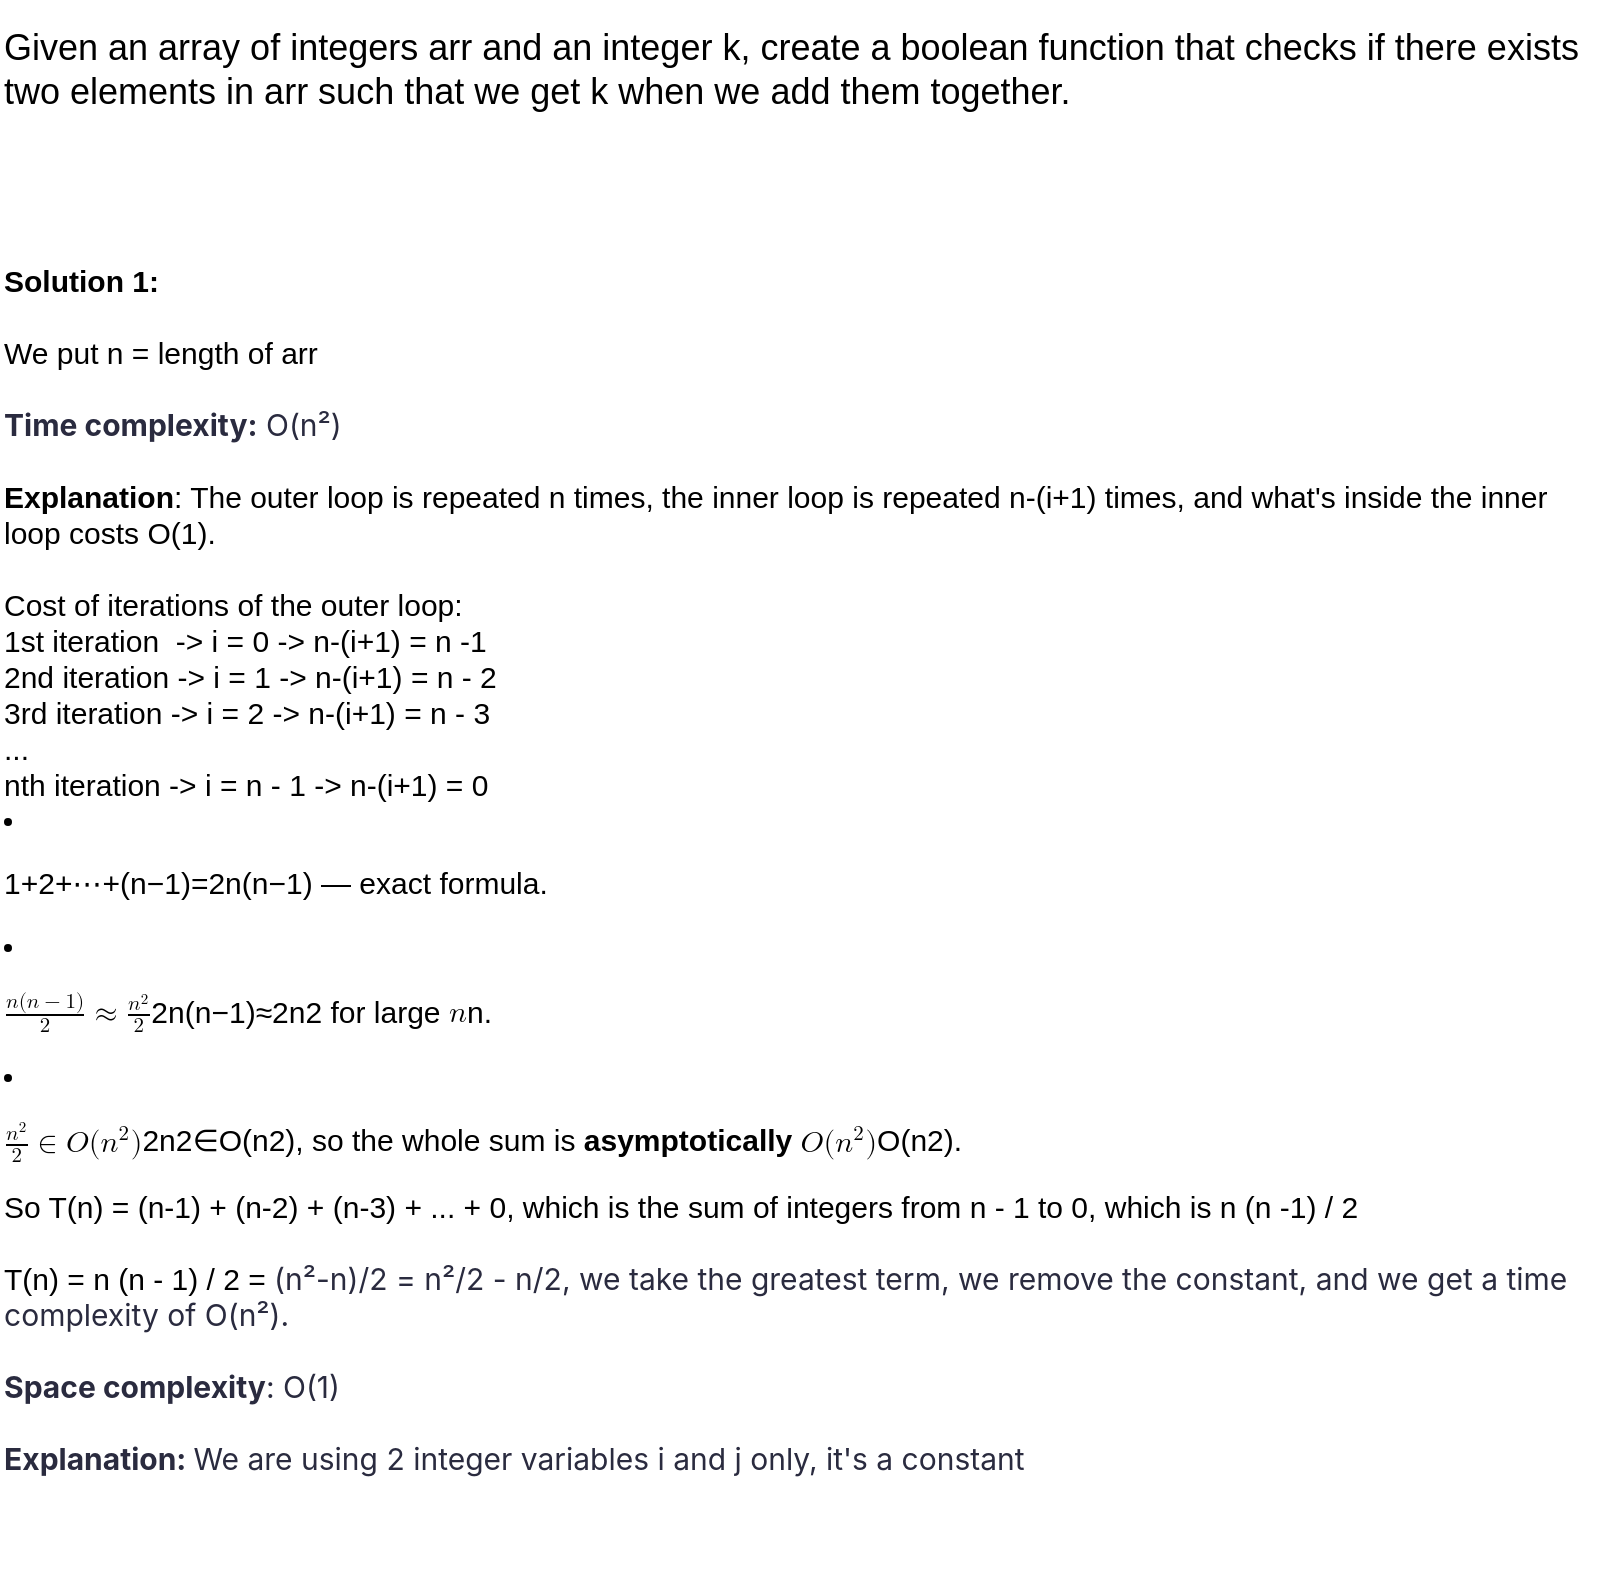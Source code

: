 <mxfile version="28.1.1">
  <diagram name="Page-1" id="c1k9xSP03Svk2DgoVO_R">
    <mxGraphModel dx="1853" dy="734" grid="1" gridSize="10" guides="1" tooltips="1" connect="1" arrows="1" fold="1" page="1" pageScale="1" pageWidth="850" pageHeight="1100" math="0" shadow="0">
      <root>
        <mxCell id="0" />
        <mxCell id="1" parent="0" />
        <mxCell id="HvRxfJUMSGr-kj_1jJm4-1" value="&lt;div&gt;&lt;font style=&quot;font-size: 18px;&quot;&gt;Given an array of integers arr and an integer k, create a boolean function that checks if there exists two elements in arr such &lt;font&gt;that we get k when we add them together.&lt;/font&gt;&lt;br&gt;&lt;/font&gt;&lt;/div&gt;" style="text;html=1;align=left;verticalAlign=middle;whiteSpace=wrap;rounded=0;fontSize=14;" vertex="1" parent="1">
          <mxGeometry x="40" y="50" width="800" height="70" as="geometry" />
        </mxCell>
        <mxCell id="HvRxfJUMSGr-kj_1jJm4-2" value="&lt;div&gt;&lt;font style=&quot;font-size: 15px;&quot;&gt;&lt;b&gt;Solution 1:&lt;/b&gt;&lt;/font&gt;&lt;/div&gt;&lt;div&gt;&lt;font style=&quot;font-size: 15px;&quot;&gt;&lt;br&gt;&lt;/font&gt;&lt;/div&gt;&lt;div&gt;&lt;font style=&quot;font-size: 15px;&quot;&gt;We put n = length of arr&lt;/font&gt;&lt;/div&gt;&lt;div&gt;&lt;font style=&quot;font-size: 15px;&quot;&gt;&lt;br&gt;&lt;/font&gt;&lt;/div&gt;&lt;div&gt;&lt;font style=&quot;font-size: 15px;&quot;&gt;&lt;strong style=&quot;box-sizing: border-box; margin: 0px; padding: 0px; color: oklch(0.297 0.036 281.74); font-family: &amp;quot;Udemy Sans&amp;quot;, Vazirmatn, &amp;quot;SF Pro Text&amp;quot;, -apple-system, BlinkMacSystemFont, Roboto, &amp;quot;Segoe UI&amp;quot;, Helvetica, Arial, sans-serif, &amp;quot;Apple Color Emoji&amp;quot;, &amp;quot;Segoe UI Emoji&amp;quot;, &amp;quot;Segoe UI Symbol&amp;quot;; font-style: normal; font-variant-ligatures: normal; font-variant-caps: normal; letter-spacing: normal; text-align: start; text-indent: 0px; text-transform: none; word-spacing: 0px; -webkit-text-stroke-width: 0px; white-space: normal; background-color: oklch(1 0 0); text-decoration-thickness: initial; text-decoration-style: initial; text-decoration-color: initial;&quot;&gt;Time complexity:&lt;/strong&gt;&lt;span style=&quot;color: oklch(0.297 0.036 281.74); font-family: &amp;quot;Udemy Sans&amp;quot;, Vazirmatn, &amp;quot;SF Pro Text&amp;quot;, -apple-system, BlinkMacSystemFont, Roboto, &amp;quot;Segoe UI&amp;quot;, Helvetica, Arial, sans-serif, &amp;quot;Apple Color Emoji&amp;quot;, &amp;quot;Segoe UI Emoji&amp;quot;, &amp;quot;Segoe UI Symbol&amp;quot;; font-style: normal; font-variant-ligatures: normal; font-variant-caps: normal; font-weight: 400; letter-spacing: normal; text-align: start; text-indent: 0px; text-transform: none; word-spacing: 0px; -webkit-text-stroke-width: 0px; white-space: normal; background-color: oklch(1 0 0); text-decoration-thickness: initial; text-decoration-style: initial; text-decoration-color: initial; display: inline !important; float: none;&quot;&gt;&lt;span&gt;&amp;nbsp;&lt;/span&gt;O(n²)&lt;/span&gt;&lt;/font&gt;&lt;/div&gt;&lt;div&gt;&lt;font style=&quot;font-size: 15px;&quot;&gt;&lt;span style=&quot;color: oklch(0.297 0.036 281.74); font-family: &amp;quot;Udemy Sans&amp;quot;, Vazirmatn, &amp;quot;SF Pro Text&amp;quot;, -apple-system, BlinkMacSystemFont, Roboto, &amp;quot;Segoe UI&amp;quot;, Helvetica, Arial, sans-serif, &amp;quot;Apple Color Emoji&amp;quot;, &amp;quot;Segoe UI Emoji&amp;quot;, &amp;quot;Segoe UI Symbol&amp;quot;; font-style: normal; font-variant-ligatures: normal; font-variant-caps: normal; font-weight: 400; letter-spacing: normal; text-align: start; text-indent: 0px; text-transform: none; word-spacing: 0px; -webkit-text-stroke-width: 0px; white-space: normal; background-color: oklch(1 0 0); text-decoration-thickness: initial; text-decoration-style: initial; text-decoration-color: initial; display: inline !important; float: none;&quot;&gt;&lt;br&gt;&lt;/span&gt;&lt;/font&gt;&lt;/div&gt;&lt;div&gt;&lt;font style=&quot;font-size: 15px;&quot;&gt;&lt;b&gt;Explanation&lt;/b&gt;: The outer loop is repeated n times, the inner loop is repeated n-(i+1) times, and what&#39;s inside the inner loop costs O(1).&lt;/font&gt;&lt;/div&gt;&lt;div&gt;&lt;font style=&quot;font-size: 15px;&quot;&gt;&lt;br&gt;&lt;/font&gt;&lt;/div&gt;&lt;div&gt;&lt;font style=&quot;font-size: 15px;&quot;&gt;Cost of iterations of the outer loop:&lt;/font&gt;&lt;/div&gt;&lt;div&gt;&lt;font style=&quot;font-size: 15px;&quot;&gt;1st iteration&amp;nbsp; -&amp;gt; i = 0 -&amp;gt; n-(i+1) = n -1 &lt;br&gt;&lt;/font&gt;&lt;/div&gt;&lt;div&gt;&lt;font style=&quot;font-size: 15px;&quot;&gt;2nd iteration -&amp;gt; i = 1 -&amp;gt; n-(i+1) = n - 2&lt;/font&gt;&lt;/div&gt;&lt;div&gt;&lt;font style=&quot;font-size: 15px;&quot;&gt;3rd iteration -&amp;gt; i = 2 -&amp;gt; n-(i+1) = n - 3 &lt;br&gt;&lt;/font&gt;&lt;/div&gt;&lt;div&gt;&lt;font style=&quot;font-size: 15px;&quot;&gt;...&lt;/font&gt;&lt;/div&gt;&lt;div&gt;&lt;font style=&quot;font-size: 15px;&quot;&gt;nth iteration -&amp;gt; i = n - 1 -&amp;gt; n-(i+1) = 0&lt;/font&gt;&lt;/div&gt;&lt;div&gt;&lt;li data-end=&quot;1080&quot; data-start=&quot;1015&quot;&gt;&lt;p data-end=&quot;1080&quot; data-start=&quot;1017&quot;&gt;&lt;font style=&quot;font-size: 15px;&quot;&gt;&lt;span class=&quot;katex&quot;&gt;&lt;span aria-hidden=&quot;true&quot; class=&quot;katex-html&quot;&gt;&lt;span class=&quot;base&quot;&gt;&lt;span class=&quot;mord&quot;&gt;1&lt;/span&gt;&lt;span class=&quot;mspace&quot;&gt;&lt;/span&gt;&lt;span class=&quot;mbin&quot;&gt;+&lt;/span&gt;&lt;span class=&quot;mspace&quot;&gt;&lt;/span&gt;&lt;/span&gt;&lt;span class=&quot;base&quot;&gt;&lt;span class=&quot;strut&quot;&gt;&lt;/span&gt;&lt;span class=&quot;mord&quot;&gt;2&lt;/span&gt;&lt;span class=&quot;mspace&quot;&gt;&lt;/span&gt;&lt;span class=&quot;mbin&quot;&gt;+&lt;/span&gt;&lt;span class=&quot;mspace&quot;&gt;&lt;/span&gt;&lt;/span&gt;&lt;span class=&quot;base&quot;&gt;&lt;span class=&quot;strut&quot;&gt;&lt;/span&gt;&lt;span class=&quot;minner&quot;&gt;⋯&lt;/span&gt;&lt;span class=&quot;mspace&quot;&gt;&lt;/span&gt;&lt;span class=&quot;mbin&quot;&gt;+&lt;/span&gt;&lt;span class=&quot;mspace&quot;&gt;&lt;/span&gt;&lt;/span&gt;&lt;span class=&quot;base&quot;&gt;&lt;span class=&quot;strut&quot;&gt;&lt;/span&gt;&lt;span class=&quot;mopen&quot;&gt;(&lt;/span&gt;&lt;span class=&quot;mord mathnormal&quot;&gt;n&lt;/span&gt;&lt;span class=&quot;mspace&quot;&gt;&lt;/span&gt;&lt;span class=&quot;mbin&quot;&gt;−&lt;/span&gt;&lt;span class=&quot;mspace&quot;&gt;&lt;/span&gt;&lt;/span&gt;&lt;span class=&quot;base&quot;&gt;&lt;span class=&quot;strut&quot;&gt;&lt;/span&gt;&lt;span class=&quot;mord&quot;&gt;1&lt;/span&gt;&lt;span class=&quot;mclose&quot;&gt;)&lt;/span&gt;&lt;span class=&quot;mspace&quot;&gt;&lt;/span&gt;&lt;span class=&quot;mrel&quot;&gt;=&lt;/span&gt;&lt;span class=&quot;mspace&quot;&gt;&lt;/span&gt;&lt;/span&gt;&lt;span class=&quot;base&quot;&gt;&lt;span class=&quot;strut&quot;&gt;&lt;/span&gt;&lt;span class=&quot;mord&quot;&gt;&lt;span class=&quot;mopen nulldelimiter&quot;&gt;&lt;/span&gt;&lt;span class=&quot;mfrac&quot;&gt;&lt;span class=&quot;vlist-t vlist-t2&quot;&gt;&lt;span class=&quot;vlist-r&quot;&gt;&lt;span class=&quot;vlist&quot;&gt;&lt;span&gt;&lt;span class=&quot;pstrut&quot;&gt;&lt;/span&gt;&lt;span class=&quot;sizing reset-size6 size3 mtight&quot;&gt;&lt;span class=&quot;mord mtight&quot;&gt;&lt;span class=&quot;mord mtight&quot;&gt;2&lt;/span&gt;&lt;/span&gt;&lt;/span&gt;&lt;/span&gt;&lt;span&gt;&lt;span class=&quot;pstrut&quot;&gt;&lt;/span&gt;&lt;span class=&quot;frac-line&quot;&gt;&lt;/span&gt;&lt;/span&gt;&lt;span&gt;&lt;span class=&quot;pstrut&quot;&gt;&lt;/span&gt;&lt;span class=&quot;sizing reset-size6 size3 mtight&quot;&gt;&lt;span class=&quot;mord mtight&quot;&gt;&lt;span class=&quot;mord mathnormal mtight&quot;&gt;n&lt;/span&gt;&lt;span class=&quot;mopen mtight&quot;&gt;(&lt;/span&gt;&lt;span class=&quot;mord mathnormal mtight&quot;&gt;n&lt;/span&gt;&lt;span class=&quot;mbin mtight&quot;&gt;−&lt;/span&gt;&lt;span class=&quot;mord mtight&quot;&gt;1&lt;/span&gt;&lt;span class=&quot;mclose mtight&quot;&gt;)&lt;/span&gt;&lt;/span&gt;&lt;/span&gt;&lt;/span&gt;&lt;/span&gt;&lt;span class=&quot;vlist-s&quot;&gt;​&lt;/span&gt;&lt;/span&gt;&lt;span class=&quot;vlist-r&quot;&gt;&lt;span class=&quot;vlist&quot;&gt;&lt;span&gt;&lt;/span&gt;&lt;/span&gt;&lt;/span&gt;&lt;/span&gt;&lt;/span&gt;&lt;span class=&quot;mclose nulldelimiter&quot;&gt;&lt;/span&gt;&lt;/span&gt;&lt;/span&gt;&lt;/span&gt;&lt;/span&gt; — exact formula.&lt;/font&gt;&lt;/p&gt;&lt;/li&gt;&lt;li data-end=&quot;1146&quot; data-start=&quot;1081&quot;&gt;&lt;p data-end=&quot;1146&quot; data-start=&quot;1083&quot;&gt;&lt;font style=&quot;font-size: 15px;&quot;&gt;&lt;span class=&quot;katex&quot;&gt;&lt;span class=&quot;katex-mathml&quot;&gt;&lt;math xmlns=&quot;http://www.w3.org/1998/Math/MathML&quot;&gt;&lt;mrow&gt;&lt;mfrac&gt;&lt;mrow&gt;&lt;mi&gt;n&lt;/mi&gt;&lt;mo stretchy=&quot;false&quot;&gt;(&lt;/mo&gt;&lt;mi&gt;n&lt;/mi&gt;&lt;mo&gt;−&lt;/mo&gt;&lt;mn&gt;1&lt;/mn&gt;&lt;mo stretchy=&quot;false&quot;&gt;)&lt;/mo&gt;&lt;/mrow&gt;&lt;mn&gt;2&lt;/mn&gt;&lt;/mfrac&gt;&lt;mo&gt;≈&lt;/mo&gt;&lt;mfrac&gt;&lt;msup&gt;&lt;mi&gt;n&lt;/mi&gt;&lt;mn&gt;2&lt;/mn&gt;&lt;/msup&gt;&lt;mn&gt;2&lt;/mn&gt;&lt;/mfrac&gt;&lt;/mrow&gt;\frac{n(n-1)}{2} \approx \frac{n^2}{2}&lt;/math&gt;&lt;/span&gt;&lt;span aria-hidden=&quot;true&quot; class=&quot;katex-html&quot;&gt;&lt;span class=&quot;base&quot;&gt;&lt;span class=&quot;strut&quot;&gt;&lt;/span&gt;&lt;span class=&quot;mord&quot;&gt;&lt;span class=&quot;mopen nulldelimiter&quot;&gt;&lt;/span&gt;&lt;span class=&quot;mfrac&quot;&gt;&lt;span class=&quot;vlist-t vlist-t2&quot;&gt;&lt;span class=&quot;vlist-r&quot;&gt;&lt;span class=&quot;vlist&quot;&gt;&lt;span&gt;&lt;span class=&quot;pstrut&quot;&gt;&lt;/span&gt;&lt;span class=&quot;sizing reset-size6 size3 mtight&quot;&gt;&lt;span class=&quot;mord mtight&quot;&gt;&lt;span class=&quot;mord mtight&quot;&gt;2&lt;/span&gt;&lt;/span&gt;&lt;/span&gt;&lt;/span&gt;&lt;span&gt;&lt;span class=&quot;pstrut&quot;&gt;&lt;/span&gt;&lt;span class=&quot;frac-line&quot;&gt;&lt;/span&gt;&lt;/span&gt;&lt;span&gt;&lt;span class=&quot;pstrut&quot;&gt;&lt;/span&gt;&lt;span class=&quot;sizing reset-size6 size3 mtight&quot;&gt;&lt;span class=&quot;mord mtight&quot;&gt;&lt;span class=&quot;mord mathnormal mtight&quot;&gt;n&lt;/span&gt;&lt;span class=&quot;mopen mtight&quot;&gt;(&lt;/span&gt;&lt;span class=&quot;mord mathnormal mtight&quot;&gt;n&lt;/span&gt;&lt;span class=&quot;mbin mtight&quot;&gt;−&lt;/span&gt;&lt;span class=&quot;mord mtight&quot;&gt;1&lt;/span&gt;&lt;span class=&quot;mclose mtight&quot;&gt;)&lt;/span&gt;&lt;/span&gt;&lt;/span&gt;&lt;/span&gt;&lt;/span&gt;&lt;span class=&quot;vlist-s&quot;&gt;​&lt;/span&gt;&lt;/span&gt;&lt;span class=&quot;vlist-r&quot;&gt;&lt;span class=&quot;vlist&quot;&gt;&lt;span&gt;&lt;/span&gt;&lt;/span&gt;&lt;/span&gt;&lt;/span&gt;&lt;/span&gt;&lt;span class=&quot;mclose nulldelimiter&quot;&gt;&lt;/span&gt;&lt;/span&gt;&lt;span class=&quot;mspace&quot;&gt;&lt;/span&gt;&lt;span class=&quot;mrel&quot;&gt;≈&lt;/span&gt;&lt;span class=&quot;mspace&quot;&gt;&lt;/span&gt;&lt;/span&gt;&lt;span class=&quot;base&quot;&gt;&lt;span class=&quot;strut&quot;&gt;&lt;/span&gt;&lt;span class=&quot;mord&quot;&gt;&lt;span class=&quot;mopen nulldelimiter&quot;&gt;&lt;/span&gt;&lt;span class=&quot;mfrac&quot;&gt;&lt;span class=&quot;vlist-t vlist-t2&quot;&gt;&lt;span class=&quot;vlist-r&quot;&gt;&lt;span class=&quot;vlist&quot;&gt;&lt;span&gt;&lt;span class=&quot;pstrut&quot;&gt;&lt;/span&gt;&lt;span class=&quot;sizing reset-size6 size3 mtight&quot;&gt;&lt;span class=&quot;mord mtight&quot;&gt;&lt;span class=&quot;mord mtight&quot;&gt;2&lt;/span&gt;&lt;/span&gt;&lt;/span&gt;&lt;/span&gt;&lt;span&gt;&lt;span class=&quot;pstrut&quot;&gt;&lt;/span&gt;&lt;span class=&quot;frac-line&quot;&gt;&lt;/span&gt;&lt;/span&gt;&lt;span&gt;&lt;span class=&quot;pstrut&quot;&gt;&lt;/span&gt;&lt;span class=&quot;sizing reset-size6 size3 mtight&quot;&gt;&lt;span class=&quot;mord mtight&quot;&gt;&lt;span class=&quot;mord mtight&quot;&gt;&lt;span class=&quot;mord mathnormal mtight&quot;&gt;n&lt;/span&gt;&lt;span class=&quot;msupsub&quot;&gt;&lt;span class=&quot;vlist-t&quot;&gt;&lt;span class=&quot;vlist-r&quot;&gt;&lt;span class=&quot;vlist&quot;&gt;&lt;span&gt;&lt;span class=&quot;pstrut&quot;&gt;&lt;/span&gt;&lt;span class=&quot;sizing reset-size3 size1 mtight&quot;&gt;&lt;span class=&quot;mord mtight&quot;&gt;2&lt;/span&gt;&lt;/span&gt;&lt;/span&gt;&lt;/span&gt;&lt;/span&gt;&lt;/span&gt;&lt;/span&gt;&lt;/span&gt;&lt;/span&gt;&lt;/span&gt;&lt;/span&gt;&lt;/span&gt;&lt;span class=&quot;vlist-s&quot;&gt;​&lt;/span&gt;&lt;/span&gt;&lt;span class=&quot;vlist-r&quot;&gt;&lt;span class=&quot;vlist&quot;&gt;&lt;span&gt;&lt;/span&gt;&lt;/span&gt;&lt;/span&gt;&lt;/span&gt;&lt;/span&gt;&lt;span class=&quot;mclose nulldelimiter&quot;&gt;&lt;/span&gt;&lt;/span&gt;&lt;/span&gt;&lt;/span&gt;&lt;/span&gt; for large &lt;span class=&quot;katex&quot;&gt;&lt;span class=&quot;katex-mathml&quot;&gt;&lt;math xmlns=&quot;http://www.w3.org/1998/Math/MathML&quot;&gt;&lt;mrow&gt;&lt;mi&gt;n&lt;/mi&gt;&lt;/mrow&gt;n&lt;/math&gt;&lt;/span&gt;&lt;span aria-hidden=&quot;true&quot; class=&quot;katex-html&quot;&gt;&lt;span class=&quot;base&quot;&gt;&lt;span class=&quot;strut&quot;&gt;&lt;/span&gt;&lt;span class=&quot;mord mathnormal&quot;&gt;n&lt;/span&gt;&lt;/span&gt;&lt;/span&gt;&lt;/span&gt;.&lt;/font&gt;&lt;/p&gt;&lt;/li&gt;&lt;li data-end=&quot;1233&quot; data-start=&quot;1147&quot;&gt;&lt;p data-end=&quot;1233&quot; data-start=&quot;1149&quot;&gt;&lt;font style=&quot;font-size: 15px;&quot;&gt;&lt;span class=&quot;katex&quot;&gt;&lt;span class=&quot;katex-mathml&quot;&gt;&lt;math xmlns=&quot;http://www.w3.org/1998/Math/MathML&quot;&gt;&lt;mrow&gt;&lt;mfrac&gt;&lt;msup&gt;&lt;mi&gt;n&lt;/mi&gt;&lt;mn&gt;2&lt;/mn&gt;&lt;/msup&gt;&lt;mn&gt;2&lt;/mn&gt;&lt;/mfrac&gt;&lt;mo&gt;∈&lt;/mo&gt;&lt;mi&gt;O&lt;/mi&gt;&lt;mo stretchy=&quot;false&quot;&gt;(&lt;/mo&gt;&lt;msup&gt;&lt;mi&gt;n&lt;/mi&gt;&lt;mn&gt;2&lt;/mn&gt;&lt;/msup&gt;&lt;mo stretchy=&quot;false&quot;&gt;)&lt;/mo&gt;&lt;/mrow&gt;\frac{n^2}{2} \in O(n^2)&lt;/math&gt;&lt;/span&gt;&lt;span aria-hidden=&quot;true&quot; class=&quot;katex-html&quot;&gt;&lt;span class=&quot;base&quot;&gt;&lt;span class=&quot;strut&quot;&gt;&lt;/span&gt;&lt;span class=&quot;mord&quot;&gt;&lt;span class=&quot;mopen nulldelimiter&quot;&gt;&lt;/span&gt;&lt;span class=&quot;mfrac&quot;&gt;&lt;span class=&quot;vlist-t vlist-t2&quot;&gt;&lt;span class=&quot;vlist-r&quot;&gt;&lt;span class=&quot;vlist&quot;&gt;&lt;span&gt;&lt;span class=&quot;pstrut&quot;&gt;&lt;/span&gt;&lt;span class=&quot;sizing reset-size6 size3 mtight&quot;&gt;&lt;span class=&quot;mord mtight&quot;&gt;&lt;span class=&quot;mord mtight&quot;&gt;2&lt;/span&gt;&lt;/span&gt;&lt;/span&gt;&lt;/span&gt;&lt;span&gt;&lt;span class=&quot;pstrut&quot;&gt;&lt;/span&gt;&lt;span class=&quot;frac-line&quot;&gt;&lt;/span&gt;&lt;/span&gt;&lt;span&gt;&lt;span class=&quot;pstrut&quot;&gt;&lt;/span&gt;&lt;span class=&quot;sizing reset-size6 size3 mtight&quot;&gt;&lt;span class=&quot;mord mtight&quot;&gt;&lt;span class=&quot;mord mtight&quot;&gt;&lt;span class=&quot;mord mathnormal mtight&quot;&gt;n&lt;/span&gt;&lt;span class=&quot;msupsub&quot;&gt;&lt;span class=&quot;vlist-t&quot;&gt;&lt;span class=&quot;vlist-r&quot;&gt;&lt;span class=&quot;vlist&quot;&gt;&lt;span&gt;&lt;span class=&quot;pstrut&quot;&gt;&lt;/span&gt;&lt;span class=&quot;sizing reset-size3 size1 mtight&quot;&gt;&lt;span class=&quot;mord mtight&quot;&gt;2&lt;/span&gt;&lt;/span&gt;&lt;/span&gt;&lt;/span&gt;&lt;/span&gt;&lt;/span&gt;&lt;/span&gt;&lt;/span&gt;&lt;/span&gt;&lt;/span&gt;&lt;/span&gt;&lt;/span&gt;&lt;span class=&quot;vlist-s&quot;&gt;​&lt;/span&gt;&lt;/span&gt;&lt;span class=&quot;vlist-r&quot;&gt;&lt;span class=&quot;vlist&quot;&gt;&lt;span&gt;&lt;/span&gt;&lt;/span&gt;&lt;/span&gt;&lt;/span&gt;&lt;/span&gt;&lt;span class=&quot;mclose nulldelimiter&quot;&gt;&lt;/span&gt;&lt;/span&gt;&lt;span class=&quot;mspace&quot;&gt;&lt;/span&gt;&lt;span class=&quot;mrel&quot;&gt;∈&lt;/span&gt;&lt;span class=&quot;mspace&quot;&gt;&lt;/span&gt;&lt;/span&gt;&lt;span class=&quot;base&quot;&gt;&lt;span class=&quot;strut&quot;&gt;&lt;/span&gt;&lt;span class=&quot;mord mathnormal&quot;&gt;O&lt;/span&gt;&lt;span class=&quot;mopen&quot;&gt;(&lt;/span&gt;&lt;span class=&quot;mord&quot;&gt;&lt;span class=&quot;mord mathnormal&quot;&gt;n&lt;/span&gt;&lt;span class=&quot;msupsub&quot;&gt;&lt;span class=&quot;vlist-t&quot;&gt;&lt;span class=&quot;vlist-r&quot;&gt;&lt;span class=&quot;vlist&quot;&gt;&lt;span&gt;&lt;span class=&quot;pstrut&quot;&gt;&lt;/span&gt;&lt;span class=&quot;sizing reset-size6 size3 mtight&quot;&gt;&lt;span class=&quot;mord mtight&quot;&gt;2&lt;/span&gt;&lt;/span&gt;&lt;/span&gt;&lt;/span&gt;&lt;/span&gt;&lt;/span&gt;&lt;/span&gt;&lt;/span&gt;&lt;span class=&quot;mclose&quot;&gt;)&lt;/span&gt;&lt;/span&gt;&lt;/span&gt;&lt;/span&gt;, so the whole sum is &lt;strong data-end=&quot;1219&quot; data-start=&quot;1201&quot;&gt;asymptotically&lt;/strong&gt; &lt;span class=&quot;katex&quot;&gt;&lt;span class=&quot;katex-mathml&quot;&gt;&lt;math xmlns=&quot;http://www.w3.org/1998/Math/MathML&quot;&gt;&lt;mrow&gt;&lt;mi&gt;O&lt;/mi&gt;&lt;mo stretchy=&quot;false&quot;&gt;(&lt;/mo&gt;&lt;msup&gt;&lt;mi&gt;n&lt;/mi&gt;&lt;mn&gt;2&lt;/mn&gt;&lt;/msup&gt;&lt;mo stretchy=&quot;false&quot;&gt;)&lt;/mo&gt;&lt;/mrow&gt;O(n^2)&lt;/math&gt;&lt;/span&gt;&lt;span aria-hidden=&quot;true&quot; class=&quot;katex-html&quot;&gt;&lt;span class=&quot;base&quot;&gt;&lt;span class=&quot;strut&quot;&gt;&lt;/span&gt;&lt;span class=&quot;mord mathnormal&quot;&gt;O&lt;/span&gt;&lt;span class=&quot;mopen&quot;&gt;(&lt;/span&gt;&lt;span class=&quot;mord&quot;&gt;&lt;span class=&quot;mord mathnormal&quot;&gt;n&lt;/span&gt;&lt;span class=&quot;msupsub&quot;&gt;&lt;span class=&quot;vlist-t&quot;&gt;&lt;span class=&quot;vlist-r&quot;&gt;&lt;span class=&quot;vlist&quot;&gt;&lt;span&gt;&lt;span class=&quot;pstrut&quot;&gt;&lt;/span&gt;&lt;span class=&quot;sizing reset-size6 size3 mtight&quot;&gt;&lt;span class=&quot;mord mtight&quot;&gt;2&lt;/span&gt;&lt;/span&gt;&lt;/span&gt;&lt;/span&gt;&lt;/span&gt;&lt;/span&gt;&lt;/span&gt;&lt;/span&gt;&lt;span class=&quot;mclose&quot;&gt;)&lt;/span&gt;&lt;/span&gt;&lt;/span&gt;&lt;/span&gt;.&lt;/font&gt;&lt;/p&gt;&lt;/li&gt;&lt;/div&gt;&lt;div&gt;&lt;font style=&quot;font-size: 15px;&quot;&gt;So T(n) = (n-1) + (n-2) + (n-3) + ... + 0, which is the sum of integers from n - 1 to 0, which is n (n -1) / 2&lt;/font&gt;&lt;/div&gt;&lt;div&gt;&lt;font style=&quot;font-size: 15px;&quot;&gt;&lt;br&gt;&lt;/font&gt;&lt;/div&gt;&lt;div&gt;&lt;font style=&quot;font-size: 15px;&quot;&gt;T(n) = n (n - 1) / 2 = &lt;font&gt;&lt;span style=&quot;color: oklch(0.297 0.036 281.74); font-family: &amp;quot;Udemy Sans&amp;quot;, Vazirmatn, &amp;quot;SF Pro Text&amp;quot;, -apple-system, BlinkMacSystemFont, Roboto, &amp;quot;Segoe UI&amp;quot;, Helvetica, Arial, sans-serif, &amp;quot;Apple Color Emoji&amp;quot;, &amp;quot;Segoe UI Emoji&amp;quot;, &amp;quot;Segoe UI Symbol&amp;quot;; font-style: normal; font-variant-ligatures: normal; font-variant-caps: normal; font-weight: 400; letter-spacing: normal; text-align: start; text-indent: 0px; text-transform: none; word-spacing: 0px; -webkit-text-stroke-width: 0px; white-space: normal; background-color: oklch(1 0 0); text-decoration-thickness: initial; text-decoration-style: initial; text-decoration-color: initial; display: inline !important; float: none;&quot;&gt;(n²-n)/2 = n²/2 - n/2, we take the greatest term, we remove the constant, and we get a time complexity of &lt;/span&gt;&lt;/font&gt;&lt;font&gt;&lt;span style=&quot;color: oklch(0.297 0.036 281.74); font-family: &amp;quot;Udemy Sans&amp;quot;, Vazirmatn, &amp;quot;SF Pro Text&amp;quot;, -apple-system, BlinkMacSystemFont, Roboto, &amp;quot;Segoe UI&amp;quot;, Helvetica, Arial, sans-serif, &amp;quot;Apple Color Emoji&amp;quot;, &amp;quot;Segoe UI Emoji&amp;quot;, &amp;quot;Segoe UI Symbol&amp;quot;; font-style: normal; font-variant-ligatures: normal; font-variant-caps: normal; font-weight: 400; letter-spacing: normal; text-align: start; text-indent: 0px; text-transform: none; word-spacing: 0px; -webkit-text-stroke-width: 0px; white-space: normal; background-color: oklch(1 0 0); text-decoration-thickness: initial; text-decoration-style: initial; text-decoration-color: initial; display: inline !important; float: none;&quot;&gt;O(n²).&lt;/span&gt;&lt;/font&gt;&lt;/font&gt;&lt;/div&gt;&lt;div&gt;&lt;font style=&quot;font-size: 15px;&quot;&gt;&lt;span style=&quot;color: oklch(0.297 0.036 281.74); font-family: &amp;quot;Udemy Sans&amp;quot;, Vazirmatn, &amp;quot;SF Pro Text&amp;quot;, -apple-system, BlinkMacSystemFont, Roboto, &amp;quot;Segoe UI&amp;quot;, Helvetica, Arial, sans-serif, &amp;quot;Apple Color Emoji&amp;quot;, &amp;quot;Segoe UI Emoji&amp;quot;, &amp;quot;Segoe UI Symbol&amp;quot;; font-style: normal; font-variant-ligatures: normal; font-variant-caps: normal; font-weight: 400; letter-spacing: normal; text-align: start; text-indent: 0px; text-transform: none; word-spacing: 0px; -webkit-text-stroke-width: 0px; white-space: normal; background-color: oklch(1 0 0); text-decoration-thickness: initial; text-decoration-style: initial; text-decoration-color: initial; display: inline !important; float: none;&quot;&gt;&lt;br&gt;&lt;/span&gt;&lt;/font&gt;&lt;/div&gt;&lt;div&gt;&lt;font style=&quot;font-size: 15px;&quot;&gt;&lt;span style=&quot;color: oklch(0.297 0.036 281.74); font-family: &amp;quot;Udemy Sans&amp;quot;, Vazirmatn, &amp;quot;SF Pro Text&amp;quot;, -apple-system, BlinkMacSystemFont, Roboto, &amp;quot;Segoe UI&amp;quot;, Helvetica, Arial, sans-serif, &amp;quot;Apple Color Emoji&amp;quot;, &amp;quot;Segoe UI Emoji&amp;quot;, &amp;quot;Segoe UI Symbol&amp;quot;; font-style: normal; font-variant-ligatures: normal; font-variant-caps: normal; font-weight: 400; letter-spacing: normal; text-align: start; text-indent: 0px; text-transform: none; word-spacing: 0px; -webkit-text-stroke-width: 0px; white-space: normal; background-color: oklch(1 0 0); text-decoration-thickness: initial; text-decoration-style: initial; text-decoration-color: initial; display: inline !important; float: none;&quot;&gt;&lt;b&gt;Space complexity&lt;/b&gt;: &lt;/span&gt;&lt;font&gt;&lt;span style=&quot;color: oklch(0.297 0.036 281.74); font-family: &amp;quot;Udemy Sans&amp;quot;, Vazirmatn, &amp;quot;SF Pro Text&amp;quot;, -apple-system, BlinkMacSystemFont, Roboto, &amp;quot;Segoe UI&amp;quot;, Helvetica, Arial, sans-serif, &amp;quot;Apple Color Emoji&amp;quot;, &amp;quot;Segoe UI Emoji&amp;quot;, &amp;quot;Segoe UI Symbol&amp;quot;; font-style: normal; font-variant-ligatures: normal; font-variant-caps: normal; font-weight: 400; letter-spacing: normal; text-align: start; text-indent: 0px; text-transform: none; word-spacing: 0px; -webkit-text-stroke-width: 0px; white-space: normal; background-color: oklch(1 0 0); text-decoration-thickness: initial; text-decoration-style: initial; text-decoration-color: initial; display: inline !important; float: none;&quot;&gt;O(1)&lt;/span&gt;&lt;/font&gt;&lt;/font&gt;&lt;/div&gt;&lt;div&gt;&lt;font style=&quot;font-size: 15px;&quot;&gt;&lt;span style=&quot;color: oklch(0.297 0.036 281.74); font-family: &amp;quot;Udemy Sans&amp;quot;, Vazirmatn, &amp;quot;SF Pro Text&amp;quot;, -apple-system, BlinkMacSystemFont, Roboto, &amp;quot;Segoe UI&amp;quot;, Helvetica, Arial, sans-serif, &amp;quot;Apple Color Emoji&amp;quot;, &amp;quot;Segoe UI Emoji&amp;quot;, &amp;quot;Segoe UI Symbol&amp;quot;; font-style: normal; font-variant-ligatures: normal; font-variant-caps: normal; font-weight: 400; letter-spacing: normal; text-align: start; text-indent: 0px; text-transform: none; word-spacing: 0px; -webkit-text-stroke-width: 0px; white-space: normal; background-color: oklch(1 0 0); text-decoration-thickness: initial; text-decoration-style: initial; text-decoration-color: initial; display: inline !important; float: none;&quot;&gt;&lt;br&gt;&lt;/span&gt;&lt;/font&gt;&lt;/div&gt;&lt;div&gt;&lt;font style=&quot;font-size: 15px;&quot;&gt;&lt;strong style=&quot;box-sizing: border-box; margin: 0px; padding: 0px; color: oklch(0.297 0.036 281.74); font-family: &amp;quot;Udemy Sans&amp;quot;, Vazirmatn, &amp;quot;SF Pro Text&amp;quot;, -apple-system, BlinkMacSystemFont, Roboto, &amp;quot;Segoe UI&amp;quot;, Helvetica, Arial, sans-serif, &amp;quot;Apple Color Emoji&amp;quot;, &amp;quot;Segoe UI Emoji&amp;quot;, &amp;quot;Segoe UI Symbol&amp;quot;; font-style: normal; font-variant-ligatures: normal; font-variant-caps: normal; letter-spacing: normal; text-align: start; text-indent: 0px; text-transform: none; word-spacing: 0px; -webkit-text-stroke-width: 0px; white-space: normal; background-color: oklch(1 0 0); text-decoration-thickness: initial; text-decoration-style: initial; text-decoration-color: initial;&quot;&gt;Explanation: &lt;/strong&gt;&lt;strong style=&quot;box-sizing: border-box; margin: 0px; padding: 0px; color: oklch(0.297 0.036 281.74); font-family: &amp;quot;Udemy Sans&amp;quot;, Vazirmatn, &amp;quot;SF Pro Text&amp;quot;, -apple-system, BlinkMacSystemFont, Roboto, &amp;quot;Segoe UI&amp;quot;, Helvetica, Arial, sans-serif, &amp;quot;Apple Color Emoji&amp;quot;, &amp;quot;Segoe UI Emoji&amp;quot;, &amp;quot;Segoe UI Symbol&amp;quot;; font-style: normal; font-variant-ligatures: normal; font-variant-caps: normal; letter-spacing: normal; text-align: start; text-indent: 0px; text-transform: none; word-spacing: 0px; -webkit-text-stroke-width: 0px; white-space: normal; background-color: oklch(1 0 0); text-decoration-thickness: initial; text-decoration-style: initial; text-decoration-color: initial;&quot;&gt;&lt;/strong&gt;&lt;font&gt;&lt;span style=&quot;color: oklch(0.297 0.036 281.74); font-family: &amp;quot;Udemy Sans&amp;quot;, Vazirmatn, &amp;quot;SF Pro Text&amp;quot;, -apple-system, BlinkMacSystemFont, Roboto, &amp;quot;Segoe UI&amp;quot;, Helvetica, Arial, sans-serif, &amp;quot;Apple Color Emoji&amp;quot;, &amp;quot;Segoe UI Emoji&amp;quot;, &amp;quot;Segoe UI Symbol&amp;quot;; font-style: normal; font-variant-ligatures: normal; font-variant-caps: normal; font-weight: 400; letter-spacing: normal; text-align: start; text-indent: 0px; text-transform: none; word-spacing: 0px; -webkit-text-stroke-width: 0px; white-space: normal; background-color: oklch(1 0 0); text-decoration-thickness: initial; text-decoration-style: initial; text-decoration-color: initial; display: inline !important; float: none;&quot;&gt;We are using 2 integer variables i and j only, it&#39;s a constant&lt;/span&gt;&lt;/font&gt;&lt;/font&gt;&lt;/div&gt;" style="text;html=1;align=left;verticalAlign=middle;whiteSpace=wrap;rounded=0;fontSize=14;" vertex="1" parent="1">
          <mxGeometry x="40" y="130" width="800" height="710" as="geometry" />
        </mxCell>
      </root>
    </mxGraphModel>
  </diagram>
</mxfile>
